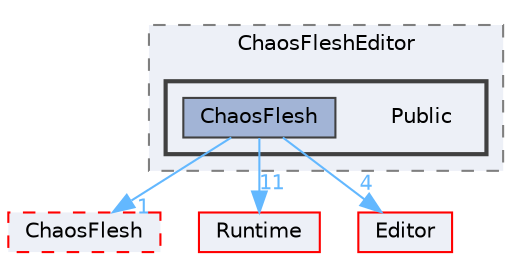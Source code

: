 digraph "Public"
{
 // INTERACTIVE_SVG=YES
 // LATEX_PDF_SIZE
  bgcolor="transparent";
  edge [fontname=Helvetica,fontsize=10,labelfontname=Helvetica,labelfontsize=10];
  node [fontname=Helvetica,fontsize=10,shape=box,height=0.2,width=0.4];
  compound=true
  subgraph clusterdir_620b3289f8e096668e03bd8bd8a10a0d {
    graph [ bgcolor="#edf0f7", pencolor="grey50", label="ChaosFleshEditor", fontname=Helvetica,fontsize=10 style="filled,dashed", URL="dir_620b3289f8e096668e03bd8bd8a10a0d.html",tooltip=""]
  subgraph clusterdir_54181201ba8c0de11f8a09f6b3add5ed {
    graph [ bgcolor="#edf0f7", pencolor="grey25", label="", fontname=Helvetica,fontsize=10 style="filled,bold", URL="dir_54181201ba8c0de11f8a09f6b3add5ed.html",tooltip=""]
    dir_54181201ba8c0de11f8a09f6b3add5ed [shape=plaintext, label="Public"];
  dir_38e85a3e0603fb2bbe7d21005cc81e08 [label="ChaosFlesh", fillcolor="#a2b4d6", color="grey25", style="filled", URL="dir_38e85a3e0603fb2bbe7d21005cc81e08.html",tooltip=""];
  }
  }
  dir_1df7862559c6e9e91f2a130f0ff33d91 [label="ChaosFlesh", fillcolor="#edf0f7", color="red", style="filled,dashed", URL="dir_1df7862559c6e9e91f2a130f0ff33d91.html",tooltip=""];
  dir_7536b172fbd480bfd146a1b1acd6856b [label="Runtime", fillcolor="#edf0f7", color="red", style="filled", URL="dir_7536b172fbd480bfd146a1b1acd6856b.html",tooltip=""];
  dir_b26507eead720464ba2ac6bbc6dcec5f [label="Editor", fillcolor="#edf0f7", color="red", style="filled", URL="dir_b26507eead720464ba2ac6bbc6dcec5f.html",tooltip=""];
  dir_38e85a3e0603fb2bbe7d21005cc81e08->dir_7536b172fbd480bfd146a1b1acd6856b [headlabel="11", labeldistance=1.5 headhref="dir_000143_000984.html" href="dir_000143_000984.html" color="steelblue1" fontcolor="steelblue1"];
  dir_38e85a3e0603fb2bbe7d21005cc81e08->dir_b26507eead720464ba2ac6bbc6dcec5f [headlabel="4", labeldistance=1.5 headhref="dir_000143_000357.html" href="dir_000143_000357.html" color="steelblue1" fontcolor="steelblue1"];
  dir_38e85a3e0603fb2bbe7d21005cc81e08->dir_1df7862559c6e9e91f2a130f0ff33d91 [headlabel="1", labeldistance=1.5 headhref="dir_000143_000141.html" href="dir_000143_000141.html" color="steelblue1" fontcolor="steelblue1"];
}

